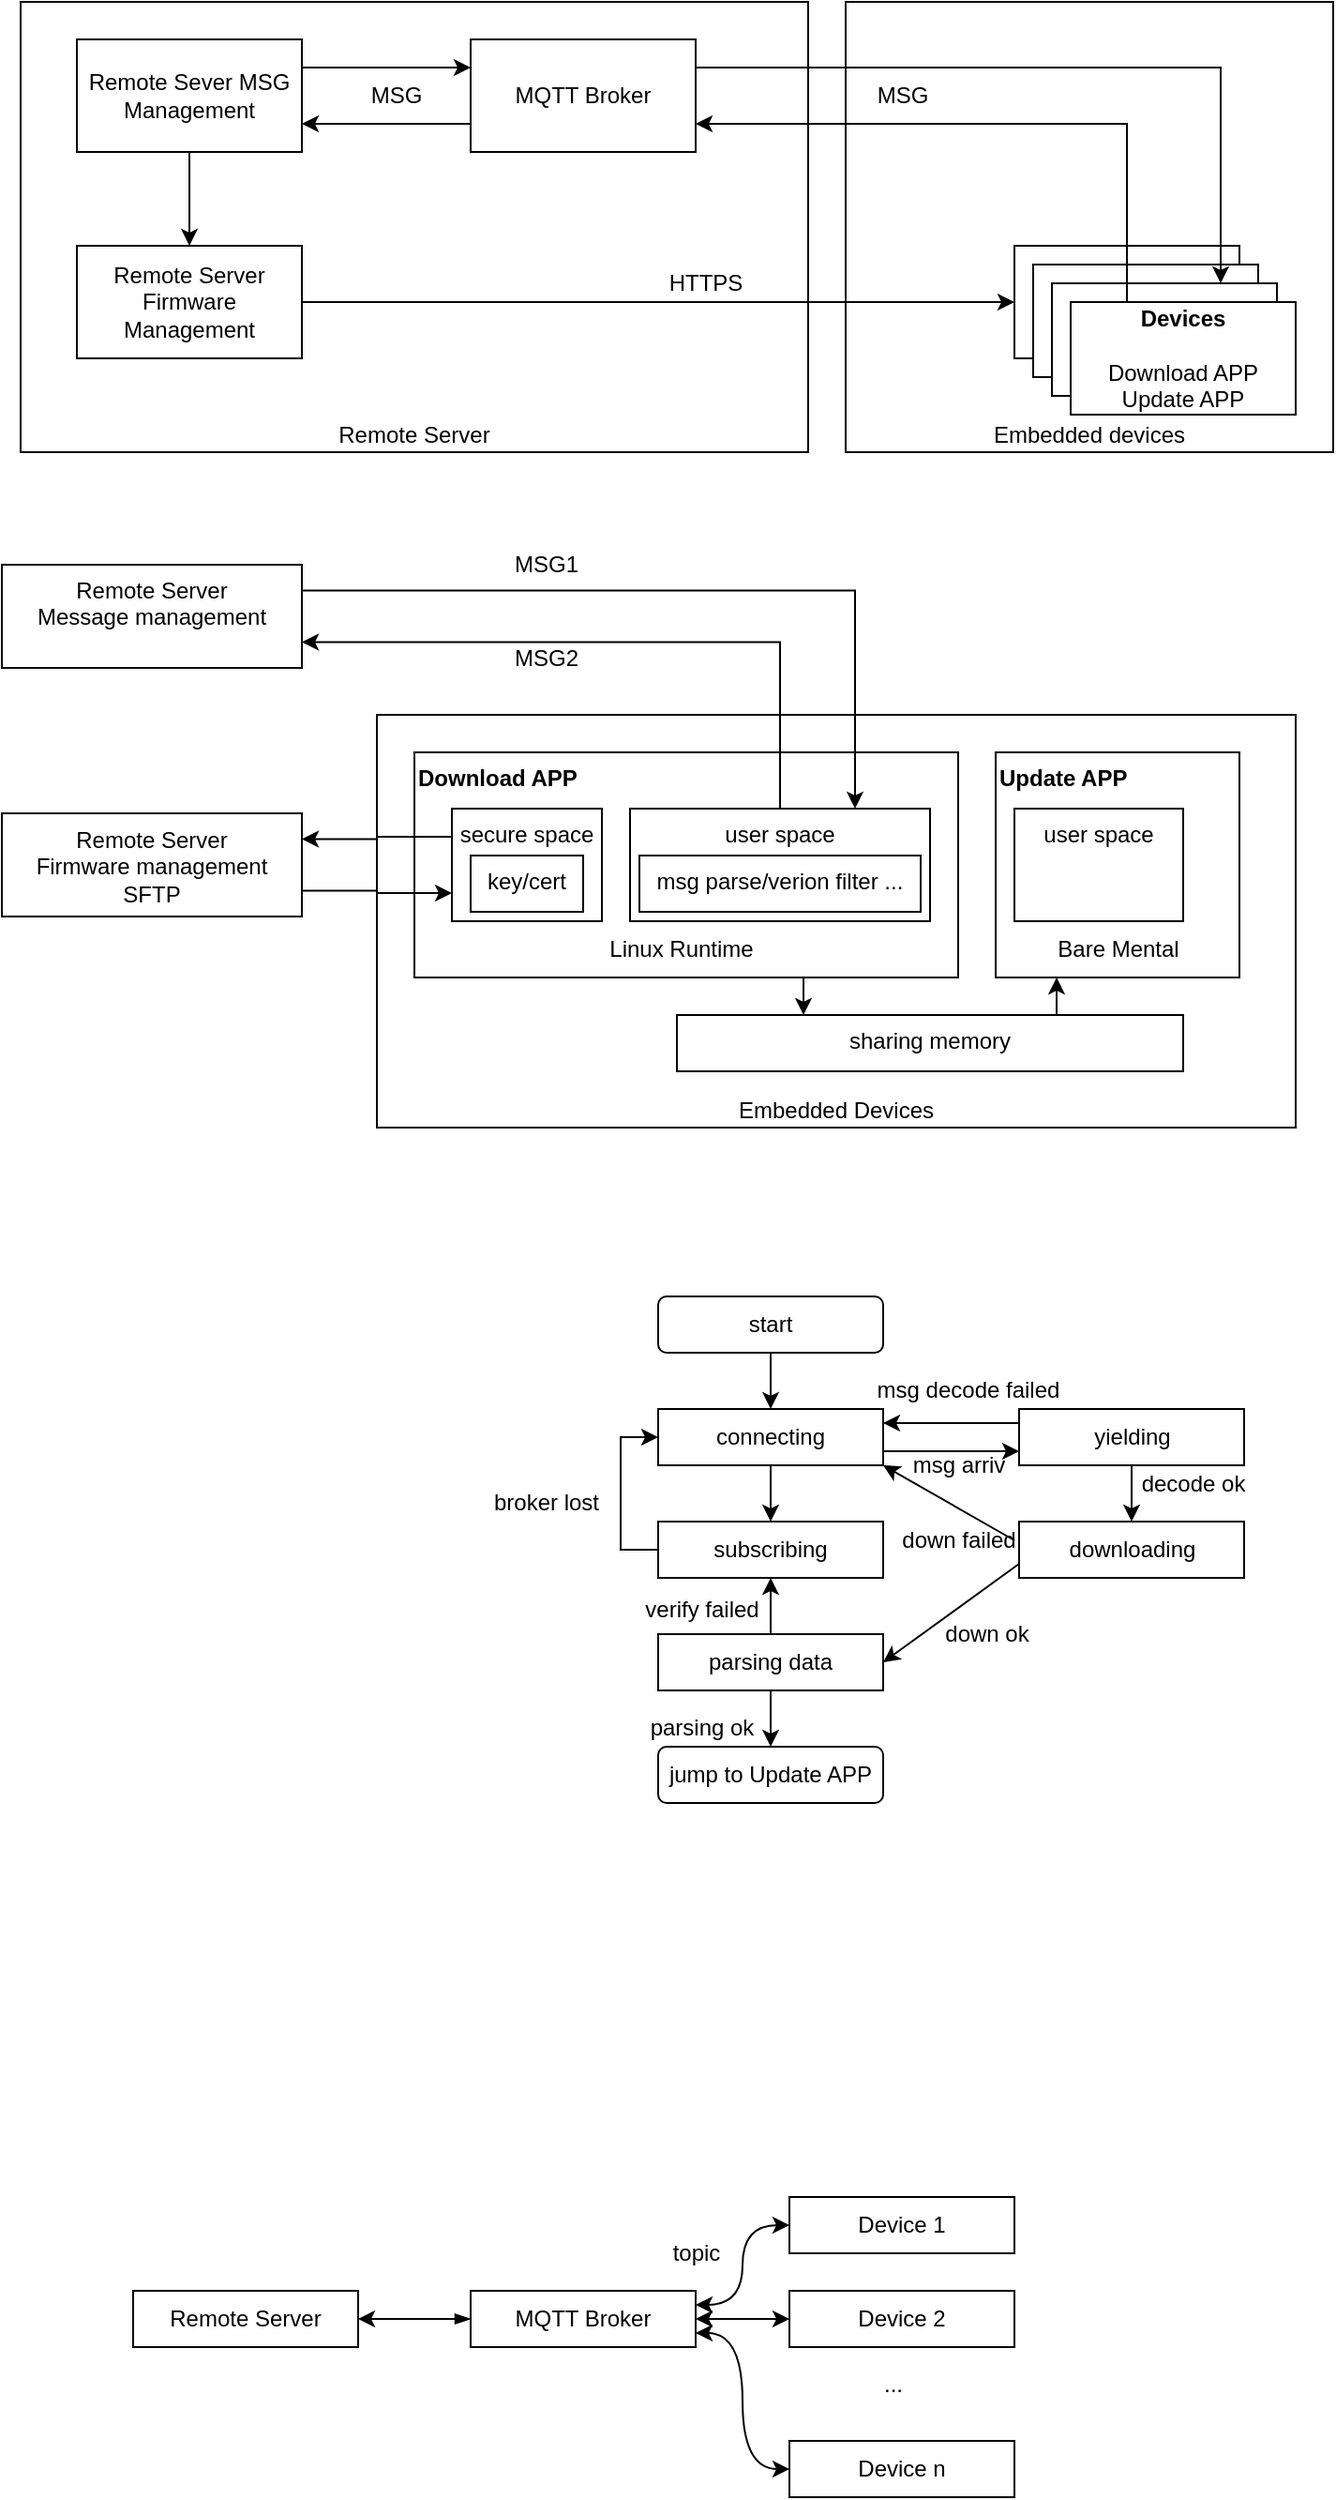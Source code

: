 <mxfile version="17.2.1" type="google"><diagram id="bkGnkQeE2cNJs-CxCJ4H" name="Page-1"><mxGraphModel grid="1" page="1" gridSize="10" guides="1" tooltips="1" connect="1" arrows="1" fold="1" pageScale="1" pageWidth="850" pageHeight="1100" math="0" shadow="0"><root><mxCell id="0"/><mxCell id="1" parent="0"/><mxCell id="horTN8C2OwTdfrtgxD_w-21" value="Embedded devices" style="rounded=0;whiteSpace=wrap;html=1;verticalAlign=bottom;" vertex="1" parent="1"><mxGeometry x="540" y="170" width="260" height="240" as="geometry"/></mxCell><mxCell id="horTN8C2OwTdfrtgxD_w-20" value="Remote Server" style="rounded=0;whiteSpace=wrap;html=1;verticalAlign=bottom;" vertex="1" parent="1"><mxGeometry x="100" y="170" width="420" height="240" as="geometry"/></mxCell><mxCell id="horTN8C2OwTdfrtgxD_w-5" style="edgeStyle=orthogonalEdgeStyle;rounded=0;orthogonalLoop=1;jettySize=auto;html=1;exitX=0.5;exitY=1;exitDx=0;exitDy=0;" edge="1" parent="1" source="horTN8C2OwTdfrtgxD_w-1" target="horTN8C2OwTdfrtgxD_w-2"><mxGeometry relative="1" as="geometry"/></mxCell><mxCell id="horTN8C2OwTdfrtgxD_w-13" style="edgeStyle=orthogonalEdgeStyle;rounded=0;orthogonalLoop=1;jettySize=auto;html=1;exitX=1;exitY=0.25;exitDx=0;exitDy=0;entryX=0;entryY=0.25;entryDx=0;entryDy=0;" edge="1" parent="1" source="horTN8C2OwTdfrtgxD_w-1" target="horTN8C2OwTdfrtgxD_w-12"><mxGeometry relative="1" as="geometry"/></mxCell><mxCell id="horTN8C2OwTdfrtgxD_w-1" value="Remote&amp;nbsp;Sever MSG Management" style="rounded=0;whiteSpace=wrap;html=1;" vertex="1" parent="1"><mxGeometry x="130" y="190" width="120" height="60" as="geometry"/></mxCell><mxCell id="horTN8C2OwTdfrtgxD_w-10" style="edgeStyle=orthogonalEdgeStyle;rounded=0;orthogonalLoop=1;jettySize=auto;html=1;exitX=1;exitY=0.5;exitDx=0;exitDy=0;" edge="1" parent="1" source="horTN8C2OwTdfrtgxD_w-2" target="horTN8C2OwTdfrtgxD_w-6"><mxGeometry relative="1" as="geometry"/></mxCell><mxCell id="horTN8C2OwTdfrtgxD_w-2" value="Remote Server Firmware Management" style="rounded=0;whiteSpace=wrap;html=1;" vertex="1" parent="1"><mxGeometry x="130" y="300" width="120" height="60" as="geometry"/></mxCell><mxCell id="horTN8C2OwTdfrtgxD_w-6" value="Devices" style="rounded=0;whiteSpace=wrap;html=1;" vertex="1" parent="1"><mxGeometry x="630" y="300" width="120" height="60" as="geometry"/></mxCell><mxCell id="horTN8C2OwTdfrtgxD_w-7" value="Devices" style="rounded=0;whiteSpace=wrap;html=1;" vertex="1" parent="1"><mxGeometry x="640" y="310" width="120" height="60" as="geometry"/></mxCell><mxCell id="horTN8C2OwTdfrtgxD_w-8" value="Devices" style="rounded=0;whiteSpace=wrap;html=1;" vertex="1" parent="1"><mxGeometry x="650" y="320" width="120" height="60" as="geometry"/></mxCell><mxCell id="horTN8C2OwTdfrtgxD_w-18" style="edgeStyle=orthogonalEdgeStyle;rounded=0;orthogonalLoop=1;jettySize=auto;html=1;exitX=0.25;exitY=0;exitDx=0;exitDy=0;entryX=1;entryY=0.75;entryDx=0;entryDy=0;" edge="1" parent="1" source="horTN8C2OwTdfrtgxD_w-9" target="horTN8C2OwTdfrtgxD_w-12"><mxGeometry relative="1" as="geometry"/></mxCell><mxCell id="horTN8C2OwTdfrtgxD_w-9" value="&lt;b&gt;Devices&lt;/b&gt;&lt;br&gt;&lt;br&gt;Download APP&lt;br&gt;Update APP" style="rounded=0;whiteSpace=wrap;html=1;" vertex="1" parent="1"><mxGeometry x="660" y="330" width="120" height="60" as="geometry"/></mxCell><mxCell id="horTN8C2OwTdfrtgxD_w-11" value="HTTPS" style="text;html=1;align=center;verticalAlign=middle;resizable=0;points=[];autosize=1;strokeColor=none;fillColor=none;" vertex="1" parent="1"><mxGeometry x="440" y="310" width="50" height="20" as="geometry"/></mxCell><mxCell id="horTN8C2OwTdfrtgxD_w-14" style="edgeStyle=orthogonalEdgeStyle;rounded=0;orthogonalLoop=1;jettySize=auto;html=1;exitX=0;exitY=0.75;exitDx=0;exitDy=0;entryX=1;entryY=0.75;entryDx=0;entryDy=0;" edge="1" parent="1" source="horTN8C2OwTdfrtgxD_w-12" target="horTN8C2OwTdfrtgxD_w-1"><mxGeometry relative="1" as="geometry"/></mxCell><mxCell id="horTN8C2OwTdfrtgxD_w-16" style="edgeStyle=orthogonalEdgeStyle;rounded=0;orthogonalLoop=1;jettySize=auto;html=1;exitX=1;exitY=0.25;exitDx=0;exitDy=0;entryX=0.75;entryY=0;entryDx=0;entryDy=0;" edge="1" parent="1" source="horTN8C2OwTdfrtgxD_w-12" target="horTN8C2OwTdfrtgxD_w-8"><mxGeometry relative="1" as="geometry"/></mxCell><mxCell id="horTN8C2OwTdfrtgxD_w-12" value="MQTT Broker" style="rounded=0;whiteSpace=wrap;html=1;" vertex="1" parent="1"><mxGeometry x="340" y="190" width="120" height="60" as="geometry"/></mxCell><mxCell id="horTN8C2OwTdfrtgxD_w-15" value="MSG" style="text;html=1;align=center;verticalAlign=middle;resizable=0;points=[];autosize=1;strokeColor=none;fillColor=none;" vertex="1" parent="1"><mxGeometry x="280" y="210" width="40" height="20" as="geometry"/></mxCell><mxCell id="horTN8C2OwTdfrtgxD_w-19" value="MSG" style="text;html=1;align=center;verticalAlign=middle;resizable=0;points=[];autosize=1;strokeColor=none;fillColor=none;" vertex="1" parent="1"><mxGeometry x="550" y="210" width="40" height="20" as="geometry"/></mxCell><mxCell id="horTN8C2OwTdfrtgxD_w-23" value="Embedded Devices" style="rounded=0;whiteSpace=wrap;html=1;verticalAlign=bottom;" vertex="1" parent="1"><mxGeometry x="290" y="550" width="490" height="220" as="geometry"/></mxCell><mxCell id="horTN8C2OwTdfrtgxD_w-33" style="edgeStyle=orthogonalEdgeStyle;rounded=0;orthogonalLoop=1;jettySize=auto;html=1;exitX=0.75;exitY=1;exitDx=0;exitDy=0;entryX=0.25;entryY=0;entryDx=0;entryDy=0;" edge="1" parent="1" source="horTN8C2OwTdfrtgxD_w-24" target="horTN8C2OwTdfrtgxD_w-32"><mxGeometry relative="1" as="geometry"/></mxCell><mxCell id="horTN8C2OwTdfrtgxD_w-24" value="&lt;b&gt;Download APP&lt;/b&gt;&lt;br&gt;&lt;br&gt;" style="rounded=0;whiteSpace=wrap;html=1;verticalAlign=top;align=left;" vertex="1" parent="1"><mxGeometry x="310" y="570" width="290" height="120" as="geometry"/></mxCell><mxCell id="horTN8C2OwTdfrtgxD_w-48" style="edgeStyle=orthogonalEdgeStyle;rounded=0;orthogonalLoop=1;jettySize=auto;html=1;exitX=0;exitY=0.25;exitDx=0;exitDy=0;entryX=1;entryY=0.25;entryDx=0;entryDy=0;" edge="1" parent="1" source="horTN8C2OwTdfrtgxD_w-25" target="horTN8C2OwTdfrtgxD_w-41"><mxGeometry relative="1" as="geometry"/></mxCell><mxCell id="horTN8C2OwTdfrtgxD_w-25" value="secure space" style="rounded=0;whiteSpace=wrap;html=1;verticalAlign=top;" vertex="1" parent="1"><mxGeometry x="330" y="600" width="80" height="60" as="geometry"/></mxCell><mxCell id="horTN8C2OwTdfrtgxD_w-46" style="edgeStyle=orthogonalEdgeStyle;rounded=0;orthogonalLoop=1;jettySize=auto;html=1;exitX=0.5;exitY=0;exitDx=0;exitDy=0;entryX=1;entryY=0.75;entryDx=0;entryDy=0;" edge="1" parent="1" source="horTN8C2OwTdfrtgxD_w-26" target="horTN8C2OwTdfrtgxD_w-43"><mxGeometry relative="1" as="geometry"/></mxCell><mxCell id="horTN8C2OwTdfrtgxD_w-26" value="user space" style="rounded=0;whiteSpace=wrap;html=1;verticalAlign=top;" vertex="1" parent="1"><mxGeometry x="425" y="600" width="160" height="60" as="geometry"/></mxCell><mxCell id="horTN8C2OwTdfrtgxD_w-27" value="msg parse/verion filter ..." style="rounded=0;whiteSpace=wrap;html=1;verticalAlign=top;" vertex="1" parent="1"><mxGeometry x="430" y="625" width="150" height="30" as="geometry"/></mxCell><mxCell id="horTN8C2OwTdfrtgxD_w-28" value="key/cert" style="rounded=0;whiteSpace=wrap;html=1;verticalAlign=top;" vertex="1" parent="1"><mxGeometry x="340" y="625" width="60" height="30" as="geometry"/></mxCell><mxCell id="horTN8C2OwTdfrtgxD_w-29" value="Linux Runtime" style="text;html=1;strokeColor=none;fillColor=none;align=center;verticalAlign=middle;whiteSpace=wrap;rounded=0;" vertex="1" parent="1"><mxGeometry x="400" y="660" width="105" height="30" as="geometry"/></mxCell><mxCell id="horTN8C2OwTdfrtgxD_w-31" value="&lt;b&gt;Update APP&lt;/b&gt;&lt;br&gt;" style="rounded=0;whiteSpace=wrap;html=1;verticalAlign=top;align=left;" vertex="1" parent="1"><mxGeometry x="620" y="570" width="130" height="120" as="geometry"/></mxCell><mxCell id="horTN8C2OwTdfrtgxD_w-37" style="edgeStyle=orthogonalEdgeStyle;rounded=0;orthogonalLoop=1;jettySize=auto;html=1;exitX=0.75;exitY=0;exitDx=0;exitDy=0;entryX=0.25;entryY=1;entryDx=0;entryDy=0;" edge="1" parent="1" source="horTN8C2OwTdfrtgxD_w-32" target="horTN8C2OwTdfrtgxD_w-31"><mxGeometry relative="1" as="geometry"/></mxCell><mxCell id="horTN8C2OwTdfrtgxD_w-32" value="sharing memory" style="rounded=0;whiteSpace=wrap;html=1;verticalAlign=top;" vertex="1" parent="1"><mxGeometry x="450" y="710" width="270" height="30" as="geometry"/></mxCell><mxCell id="horTN8C2OwTdfrtgxD_w-38" value="user space" style="rounded=0;whiteSpace=wrap;html=1;verticalAlign=top;" vertex="1" parent="1"><mxGeometry x="630" y="600" width="90" height="60" as="geometry"/></mxCell><mxCell id="horTN8C2OwTdfrtgxD_w-40" value="Bare Mental" style="text;html=1;strokeColor=none;fillColor=none;align=center;verticalAlign=middle;whiteSpace=wrap;rounded=0;" vertex="1" parent="1"><mxGeometry x="632.5" y="660" width="105" height="30" as="geometry"/></mxCell><mxCell id="horTN8C2OwTdfrtgxD_w-47" style="edgeStyle=orthogonalEdgeStyle;rounded=0;orthogonalLoop=1;jettySize=auto;html=1;exitX=1;exitY=0.75;exitDx=0;exitDy=0;entryX=0;entryY=0.75;entryDx=0;entryDy=0;" edge="1" parent="1" source="horTN8C2OwTdfrtgxD_w-41" target="horTN8C2OwTdfrtgxD_w-25"><mxGeometry relative="1" as="geometry"/></mxCell><mxCell id="horTN8C2OwTdfrtgxD_w-41" value="Remote Server&lt;br&gt;Firmware management&lt;br&gt;SFTP" style="rounded=0;whiteSpace=wrap;html=1;verticalAlign=top;" vertex="1" parent="1"><mxGeometry x="90" y="602.5" width="160" height="55" as="geometry"/></mxCell><mxCell id="horTN8C2OwTdfrtgxD_w-44" style="edgeStyle=orthogonalEdgeStyle;rounded=0;orthogonalLoop=1;jettySize=auto;html=1;exitX=1;exitY=0.25;exitDx=0;exitDy=0;entryX=0.75;entryY=0;entryDx=0;entryDy=0;" edge="1" parent="1" source="horTN8C2OwTdfrtgxD_w-43" target="horTN8C2OwTdfrtgxD_w-26"><mxGeometry relative="1" as="geometry"/></mxCell><mxCell id="horTN8C2OwTdfrtgxD_w-43" value="Remote Server&lt;br&gt;Message management&lt;br&gt;" style="rounded=0;whiteSpace=wrap;html=1;verticalAlign=top;" vertex="1" parent="1"><mxGeometry x="90" y="470" width="160" height="55" as="geometry"/></mxCell><mxCell id="horTN8C2OwTdfrtgxD_w-49" value="MSG1" style="text;html=1;align=center;verticalAlign=middle;resizable=0;points=[];autosize=1;strokeColor=none;fillColor=none;" vertex="1" parent="1"><mxGeometry x="355" y="460" width="50" height="20" as="geometry"/></mxCell><mxCell id="horTN8C2OwTdfrtgxD_w-50" value="MSG2" style="text;html=1;align=center;verticalAlign=middle;resizable=0;points=[];autosize=1;strokeColor=none;fillColor=none;" vertex="1" parent="1"><mxGeometry x="355" y="510" width="50" height="20" as="geometry"/></mxCell><mxCell id="horTN8C2OwTdfrtgxD_w-60" style="edgeStyle=orthogonalEdgeStyle;rounded=0;orthogonalLoop=1;jettySize=auto;html=1;exitX=0.5;exitY=1;exitDx=0;exitDy=0;" edge="1" parent="1" source="horTN8C2OwTdfrtgxD_w-52" target="horTN8C2OwTdfrtgxD_w-54"><mxGeometry relative="1" as="geometry"/></mxCell><mxCell id="horTN8C2OwTdfrtgxD_w-72" style="edgeStyle=orthogonalEdgeStyle;rounded=0;orthogonalLoop=1;jettySize=auto;html=1;exitX=1;exitY=0.75;exitDx=0;exitDy=0;entryX=0;entryY=0.75;entryDx=0;entryDy=0;" edge="1" parent="1" source="horTN8C2OwTdfrtgxD_w-52" target="horTN8C2OwTdfrtgxD_w-57"><mxGeometry relative="1" as="geometry"/></mxCell><mxCell id="horTN8C2OwTdfrtgxD_w-52" value="connecting" style="rounded=0;whiteSpace=wrap;html=1;" vertex="1" parent="1"><mxGeometry x="440" y="920" width="120" height="30" as="geometry"/></mxCell><mxCell id="horTN8C2OwTdfrtgxD_w-59" style="edgeStyle=orthogonalEdgeStyle;rounded=0;orthogonalLoop=1;jettySize=auto;html=1;exitX=0.5;exitY=1;exitDx=0;exitDy=0;entryX=0.5;entryY=0;entryDx=0;entryDy=0;" edge="1" parent="1" source="horTN8C2OwTdfrtgxD_w-53" target="horTN8C2OwTdfrtgxD_w-52"><mxGeometry relative="1" as="geometry"/></mxCell><mxCell id="horTN8C2OwTdfrtgxD_w-53" value="start" style="rounded=1;whiteSpace=wrap;html=1;" vertex="1" parent="1"><mxGeometry x="440" y="860" width="120" height="30" as="geometry"/></mxCell><mxCell id="horTN8C2OwTdfrtgxD_w-61" style="edgeStyle=orthogonalEdgeStyle;rounded=0;orthogonalLoop=1;jettySize=auto;html=1;exitX=0;exitY=0.5;exitDx=0;exitDy=0;entryX=0;entryY=0.5;entryDx=0;entryDy=0;" edge="1" parent="1" source="horTN8C2OwTdfrtgxD_w-54" target="horTN8C2OwTdfrtgxD_w-52"><mxGeometry relative="1" as="geometry"/></mxCell><mxCell id="horTN8C2OwTdfrtgxD_w-54" value="subscribing" style="rounded=0;whiteSpace=wrap;html=1;" vertex="1" parent="1"><mxGeometry x="440" y="980" width="120" height="30" as="geometry"/></mxCell><mxCell id="horTN8C2OwTdfrtgxD_w-63" style="edgeStyle=orthogonalEdgeStyle;rounded=0;orthogonalLoop=1;jettySize=auto;html=1;exitX=0.5;exitY=0;exitDx=0;exitDy=0;entryX=0.5;entryY=1;entryDx=0;entryDy=0;" edge="1" parent="1" source="horTN8C2OwTdfrtgxD_w-55" target="horTN8C2OwTdfrtgxD_w-54"><mxGeometry relative="1" as="geometry"/></mxCell><mxCell id="horTN8C2OwTdfrtgxD_w-64" style="edgeStyle=orthogonalEdgeStyle;rounded=0;orthogonalLoop=1;jettySize=auto;html=1;exitX=0.5;exitY=1;exitDx=0;exitDy=0;entryX=0.5;entryY=0;entryDx=0;entryDy=0;" edge="1" parent="1" source="horTN8C2OwTdfrtgxD_w-55" target="horTN8C2OwTdfrtgxD_w-58"><mxGeometry relative="1" as="geometry"/></mxCell><mxCell id="horTN8C2OwTdfrtgxD_w-55" value="parsing data" style="rounded=0;whiteSpace=wrap;html=1;" vertex="1" parent="1"><mxGeometry x="440" y="1040" width="120" height="30" as="geometry"/></mxCell><mxCell id="horTN8C2OwTdfrtgxD_w-68" style="rounded=0;orthogonalLoop=1;jettySize=auto;html=1;exitX=0;exitY=0.75;exitDx=0;exitDy=0;entryX=1;entryY=0.5;entryDx=0;entryDy=0;" edge="1" parent="1" source="horTN8C2OwTdfrtgxD_w-56" target="horTN8C2OwTdfrtgxD_w-55"><mxGeometry relative="1" as="geometry"/></mxCell><mxCell id="horTN8C2OwTdfrtgxD_w-74" style="rounded=0;orthogonalLoop=1;jettySize=auto;html=1;entryX=1;entryY=1;entryDx=0;entryDy=0;" edge="1" parent="1" target="horTN8C2OwTdfrtgxD_w-52"><mxGeometry relative="1" as="geometry"><mxPoint x="630" y="990" as="sourcePoint"/></mxGeometry></mxCell><mxCell id="horTN8C2OwTdfrtgxD_w-56" value="downloading" style="rounded=0;whiteSpace=wrap;html=1;" vertex="1" parent="1"><mxGeometry x="632.5" y="980" width="120" height="30" as="geometry"/></mxCell><mxCell id="horTN8C2OwTdfrtgxD_w-69" style="edgeStyle=orthogonalEdgeStyle;rounded=0;orthogonalLoop=1;jettySize=auto;html=1;exitX=0.5;exitY=1;exitDx=0;exitDy=0;entryX=0.5;entryY=0;entryDx=0;entryDy=0;" edge="1" parent="1" source="horTN8C2OwTdfrtgxD_w-57" target="horTN8C2OwTdfrtgxD_w-56"><mxGeometry relative="1" as="geometry"/></mxCell><mxCell id="horTN8C2OwTdfrtgxD_w-73" style="edgeStyle=orthogonalEdgeStyle;rounded=0;orthogonalLoop=1;jettySize=auto;html=1;exitX=0;exitY=0.25;exitDx=0;exitDy=0;entryX=1;entryY=0.25;entryDx=0;entryDy=0;" edge="1" parent="1" source="horTN8C2OwTdfrtgxD_w-57" target="horTN8C2OwTdfrtgxD_w-52"><mxGeometry relative="1" as="geometry"/></mxCell><mxCell id="horTN8C2OwTdfrtgxD_w-57" value="yielding" style="rounded=0;whiteSpace=wrap;html=1;" vertex="1" parent="1"><mxGeometry x="632.5" y="920" width="120" height="30" as="geometry"/></mxCell><mxCell id="horTN8C2OwTdfrtgxD_w-58" value="jump to Update APP" style="rounded=1;whiteSpace=wrap;html=1;" vertex="1" parent="1"><mxGeometry x="440" y="1100" width="120" height="30" as="geometry"/></mxCell><mxCell id="horTN8C2OwTdfrtgxD_w-62" value="broker lost" style="text;html=1;align=center;verticalAlign=middle;resizable=0;points=[];autosize=1;strokeColor=none;fillColor=none;" vertex="1" parent="1"><mxGeometry x="345" y="960" width="70" height="20" as="geometry"/></mxCell><mxCell id="horTN8C2OwTdfrtgxD_w-65" value="verify failed" style="text;html=1;align=center;verticalAlign=middle;resizable=0;points=[];autosize=1;strokeColor=none;fillColor=none;" vertex="1" parent="1"><mxGeometry x="423" y="1017" width="80" height="20" as="geometry"/></mxCell><mxCell id="horTN8C2OwTdfrtgxD_w-66" value="parsing ok" style="text;html=1;align=center;verticalAlign=middle;resizable=0;points=[];autosize=1;strokeColor=none;fillColor=none;" vertex="1" parent="1"><mxGeometry x="428" y="1080" width="70" height="20" as="geometry"/></mxCell><mxCell id="horTN8C2OwTdfrtgxD_w-75" value="msg decode failed" style="text;html=1;align=center;verticalAlign=middle;resizable=0;points=[];autosize=1;strokeColor=none;fillColor=none;" vertex="1" parent="1"><mxGeometry x="550" y="900" width="110" height="20" as="geometry"/></mxCell><mxCell id="horTN8C2OwTdfrtgxD_w-76" value="msg arriv" style="text;html=1;align=center;verticalAlign=middle;resizable=0;points=[];autosize=1;strokeColor=none;fillColor=none;" vertex="1" parent="1"><mxGeometry x="570" y="940" width="60" height="20" as="geometry"/></mxCell><mxCell id="horTN8C2OwTdfrtgxD_w-77" value="down failed" style="text;html=1;align=center;verticalAlign=middle;resizable=0;points=[];autosize=1;strokeColor=none;fillColor=none;" vertex="1" parent="1"><mxGeometry x="560" y="980" width="80" height="20" as="geometry"/></mxCell><mxCell id="horTN8C2OwTdfrtgxD_w-78" value="down ok" style="text;html=1;align=center;verticalAlign=middle;resizable=0;points=[];autosize=1;strokeColor=none;fillColor=none;" vertex="1" parent="1"><mxGeometry x="585" y="1030" width="60" height="20" as="geometry"/></mxCell><mxCell id="horTN8C2OwTdfrtgxD_w-79" value="decode ok" style="text;html=1;align=center;verticalAlign=middle;resizable=0;points=[];autosize=1;strokeColor=none;fillColor=none;" vertex="1" parent="1"><mxGeometry x="690" y="950" width="70" height="20" as="geometry"/></mxCell><mxCell id="horTN8C2OwTdfrtgxD_w-82" value="Remote Server" style="rounded=0;whiteSpace=wrap;html=1;" vertex="1" parent="1"><mxGeometry x="160" y="1390" width="120" height="30" as="geometry"/></mxCell><mxCell id="horTN8C2OwTdfrtgxD_w-91" style="edgeStyle=orthogonalEdgeStyle;curved=1;rounded=0;orthogonalLoop=1;jettySize=auto;html=1;exitX=1;exitY=0.25;exitDx=0;exitDy=0;entryX=0;entryY=0.5;entryDx=0;entryDy=0;startArrow=classic;startFill=1;" edge="1" parent="1" source="horTN8C2OwTdfrtgxD_w-83" target="horTN8C2OwTdfrtgxD_w-85"><mxGeometry relative="1" as="geometry"/></mxCell><mxCell id="horTN8C2OwTdfrtgxD_w-92" style="edgeStyle=orthogonalEdgeStyle;curved=1;rounded=0;orthogonalLoop=1;jettySize=auto;html=1;exitX=1;exitY=0.5;exitDx=0;exitDy=0;entryX=0;entryY=0.5;entryDx=0;entryDy=0;startArrow=classic;startFill=1;" edge="1" parent="1" source="horTN8C2OwTdfrtgxD_w-83" target="horTN8C2OwTdfrtgxD_w-86"><mxGeometry relative="1" as="geometry"/></mxCell><mxCell id="horTN8C2OwTdfrtgxD_w-93" style="edgeStyle=orthogonalEdgeStyle;curved=1;rounded=0;orthogonalLoop=1;jettySize=auto;html=1;exitX=1;exitY=0.75;exitDx=0;exitDy=0;entryX=0;entryY=0.5;entryDx=0;entryDy=0;startArrow=classic;startFill=1;" edge="1" parent="1" source="horTN8C2OwTdfrtgxD_w-83" target="horTN8C2OwTdfrtgxD_w-87"><mxGeometry relative="1" as="geometry"/></mxCell><mxCell id="horTN8C2OwTdfrtgxD_w-95" style="edgeStyle=orthogonalEdgeStyle;curved=1;rounded=0;orthogonalLoop=1;jettySize=auto;html=1;exitX=0;exitY=0.5;exitDx=0;exitDy=0;entryX=1;entryY=0.5;entryDx=0;entryDy=0;startArrow=blockThin;startFill=1;" edge="1" parent="1" source="horTN8C2OwTdfrtgxD_w-83" target="horTN8C2OwTdfrtgxD_w-82"><mxGeometry relative="1" as="geometry"/></mxCell><mxCell id="horTN8C2OwTdfrtgxD_w-83" value="MQTT Broker" style="rounded=0;whiteSpace=wrap;html=1;" vertex="1" parent="1"><mxGeometry x="340" y="1390" width="120" height="30" as="geometry"/></mxCell><mxCell id="horTN8C2OwTdfrtgxD_w-85" value="Device 1" style="rounded=0;whiteSpace=wrap;html=1;" vertex="1" parent="1"><mxGeometry x="510" y="1340" width="120" height="30" as="geometry"/></mxCell><mxCell id="horTN8C2OwTdfrtgxD_w-86" value="Device 2" style="rounded=0;whiteSpace=wrap;html=1;" vertex="1" parent="1"><mxGeometry x="510" y="1390" width="120" height="30" as="geometry"/></mxCell><mxCell id="horTN8C2OwTdfrtgxD_w-87" value="Device n" style="rounded=0;whiteSpace=wrap;html=1;" vertex="1" parent="1"><mxGeometry x="510" y="1470" width="120" height="30" as="geometry"/></mxCell><mxCell id="horTN8C2OwTdfrtgxD_w-90" value="..." style="text;html=1;align=center;verticalAlign=middle;resizable=0;points=[];autosize=1;strokeColor=none;fillColor=none;" vertex="1" parent="1"><mxGeometry x="550" y="1430" width="30" height="20" as="geometry"/></mxCell><mxCell id="horTN8C2OwTdfrtgxD_w-94" value="topic" style="text;html=1;align=center;verticalAlign=middle;resizable=0;points=[];autosize=1;strokeColor=none;fillColor=none;" vertex="1" parent="1"><mxGeometry x="440" y="1360" width="40" height="20" as="geometry"/></mxCell></root></mxGraphModel></diagram></mxfile>